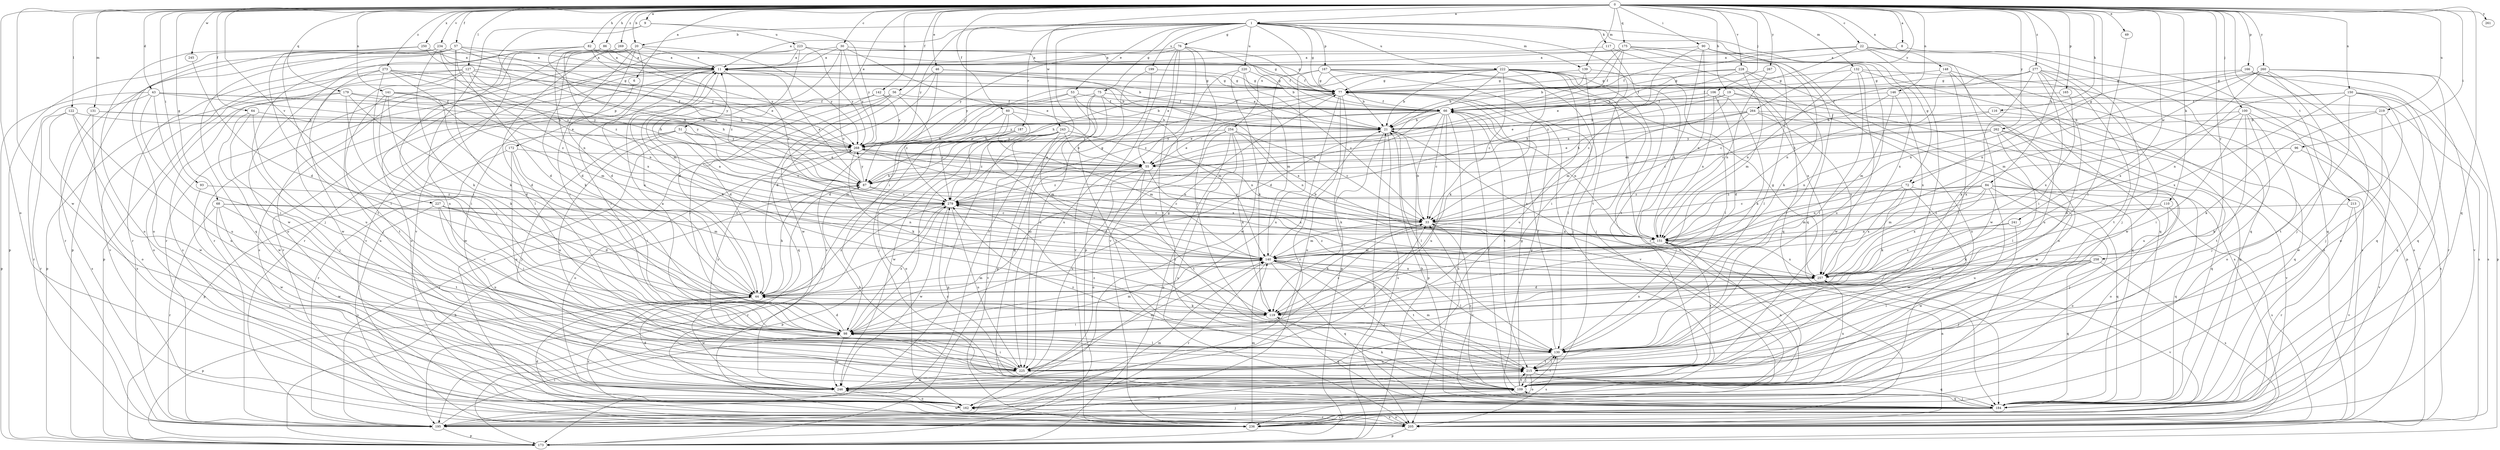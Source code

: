 strict digraph  {
0;
1;
6;
8;
9;
11;
19;
20;
21;
22;
30;
33;
43;
44;
46;
49;
51;
53;
55;
56;
57;
60;
64;
66;
68;
72;
75;
76;
77;
82;
84;
86;
87;
90;
93;
96;
98;
100;
106;
109;
110;
116;
117;
119;
122;
127;
130;
131;
132;
139;
140;
141;
142;
146;
148;
150;
151;
162;
165;
166;
167;
172;
173;
175;
179;
184;
187;
195;
199;
205;
213;
215;
219;
220;
222;
223;
225;
227;
228;
234;
236;
241;
243;
245;
246;
250;
254;
257;
258;
260;
261;
262;
264;
267;
268;
269;
273;
277;
279;
0 -> 1  [label=a];
0 -> 6  [label=a];
0 -> 8  [label=a];
0 -> 9  [label=a];
0 -> 19  [label=b];
0 -> 20  [label=b];
0 -> 22  [label=c];
0 -> 30  [label=c];
0 -> 43  [label=d];
0 -> 46  [label=e];
0 -> 49  [label=e];
0 -> 51  [label=e];
0 -> 56  [label=f];
0 -> 57  [label=f];
0 -> 60  [label=f];
0 -> 64  [label=f];
0 -> 68  [label=g];
0 -> 72  [label=g];
0 -> 82  [label=h];
0 -> 84  [label=h];
0 -> 86  [label=h];
0 -> 90  [label=i];
0 -> 93  [label=i];
0 -> 96  [label=i];
0 -> 100  [label=j];
0 -> 106  [label=j];
0 -> 110  [label=k];
0 -> 116  [label=k];
0 -> 122  [label=l];
0 -> 127  [label=l];
0 -> 131  [label=m];
0 -> 132  [label=m];
0 -> 139  [label=m];
0 -> 141  [label=n];
0 -> 142  [label=n];
0 -> 146  [label=n];
0 -> 148  [label=n];
0 -> 150  [label=n];
0 -> 162  [label=o];
0 -> 165  [label=p];
0 -> 166  [label=p];
0 -> 175  [label=q];
0 -> 179  [label=q];
0 -> 184  [label=q];
0 -> 213  [label=t];
0 -> 219  [label=u];
0 -> 227  [label=v];
0 -> 228  [label=v];
0 -> 234  [label=v];
0 -> 241  [label=w];
0 -> 243  [label=w];
0 -> 245  [label=w];
0 -> 246  [label=w];
0 -> 250  [label=x];
0 -> 258  [label=y];
0 -> 260  [label=y];
0 -> 261  [label=y];
0 -> 262  [label=y];
0 -> 264  [label=y];
0 -> 267  [label=y];
0 -> 269  [label=z];
0 -> 273  [label=z];
0 -> 277  [label=z];
1 -> 11  [label=a];
1 -> 20  [label=b];
1 -> 53  [label=e];
1 -> 72  [label=g];
1 -> 75  [label=g];
1 -> 76  [label=g];
1 -> 77  [label=g];
1 -> 98  [label=i];
1 -> 117  [label=k];
1 -> 139  [label=m];
1 -> 167  [label=p];
1 -> 184  [label=q];
1 -> 187  [label=r];
1 -> 195  [label=r];
1 -> 199  [label=s];
1 -> 215  [label=t];
1 -> 220  [label=u];
1 -> 222  [label=u];
1 -> 254  [label=x];
1 -> 268  [label=y];
6 -> 172  [label=p];
8 -> 11  [label=a];
8 -> 184  [label=q];
9 -> 223  [label=u];
9 -> 225  [label=u];
9 -> 236  [label=v];
9 -> 268  [label=y];
11 -> 77  [label=g];
11 -> 98  [label=i];
11 -> 119  [label=k];
11 -> 162  [label=o];
11 -> 205  [label=s];
11 -> 236  [label=v];
11 -> 279  [label=z];
19 -> 66  [label=f];
19 -> 87  [label=h];
19 -> 140  [label=m];
19 -> 184  [label=q];
19 -> 205  [label=s];
20 -> 11  [label=a];
20 -> 44  [label=d];
20 -> 98  [label=i];
20 -> 130  [label=l];
20 -> 162  [label=o];
20 -> 195  [label=r];
20 -> 257  [label=x];
20 -> 268  [label=y];
21 -> 11  [label=a];
21 -> 119  [label=k];
21 -> 130  [label=l];
21 -> 205  [label=s];
21 -> 257  [label=x];
21 -> 268  [label=y];
22 -> 11  [label=a];
22 -> 55  [label=e];
22 -> 66  [label=f];
22 -> 109  [label=j];
22 -> 184  [label=q];
22 -> 215  [label=t];
22 -> 246  [label=w];
30 -> 11  [label=a];
30 -> 33  [label=c];
30 -> 44  [label=d];
30 -> 55  [label=e];
30 -> 66  [label=f];
30 -> 195  [label=r];
30 -> 268  [label=y];
33 -> 21  [label=b];
33 -> 119  [label=k];
33 -> 140  [label=m];
33 -> 151  [label=n];
43 -> 55  [label=e];
43 -> 66  [label=f];
43 -> 98  [label=i];
43 -> 173  [label=p];
43 -> 195  [label=r];
43 -> 225  [label=u];
43 -> 268  [label=y];
44 -> 11  [label=a];
44 -> 87  [label=h];
44 -> 119  [label=k];
44 -> 140  [label=m];
44 -> 173  [label=p];
44 -> 205  [label=s];
44 -> 246  [label=w];
44 -> 279  [label=z];
46 -> 44  [label=d];
46 -> 77  [label=g];
46 -> 236  [label=v];
46 -> 246  [label=w];
46 -> 257  [label=x];
49 -> 130  [label=l];
51 -> 33  [label=c];
51 -> 109  [label=j];
51 -> 140  [label=m];
51 -> 195  [label=r];
51 -> 225  [label=u];
51 -> 268  [label=y];
53 -> 66  [label=f];
53 -> 87  [label=h];
53 -> 109  [label=j];
53 -> 140  [label=m];
53 -> 268  [label=y];
55 -> 87  [label=h];
55 -> 162  [label=o];
55 -> 215  [label=t];
55 -> 225  [label=u];
55 -> 257  [label=x];
55 -> 279  [label=z];
56 -> 44  [label=d];
56 -> 66  [label=f];
56 -> 98  [label=i];
56 -> 184  [label=q];
56 -> 279  [label=z];
57 -> 11  [label=a];
57 -> 44  [label=d];
57 -> 55  [label=e];
57 -> 87  [label=h];
57 -> 109  [label=j];
57 -> 119  [label=k];
57 -> 173  [label=p];
57 -> 184  [label=q];
60 -> 21  [label=b];
60 -> 109  [label=j];
60 -> 130  [label=l];
60 -> 195  [label=r];
60 -> 279  [label=z];
64 -> 21  [label=b];
64 -> 109  [label=j];
64 -> 225  [label=u];
64 -> 246  [label=w];
66 -> 21  [label=b];
66 -> 33  [label=c];
66 -> 55  [label=e];
66 -> 151  [label=n];
66 -> 173  [label=p];
66 -> 205  [label=s];
66 -> 215  [label=t];
66 -> 225  [label=u];
66 -> 268  [label=y];
66 -> 279  [label=z];
68 -> 33  [label=c];
68 -> 151  [label=n];
68 -> 162  [label=o];
68 -> 195  [label=r];
68 -> 215  [label=t];
68 -> 246  [label=w];
72 -> 119  [label=k];
72 -> 140  [label=m];
72 -> 184  [label=q];
72 -> 246  [label=w];
72 -> 257  [label=x];
72 -> 279  [label=z];
75 -> 21  [label=b];
75 -> 44  [label=d];
75 -> 66  [label=f];
75 -> 173  [label=p];
75 -> 184  [label=q];
75 -> 225  [label=u];
76 -> 11  [label=a];
76 -> 21  [label=b];
76 -> 55  [label=e];
76 -> 130  [label=l];
76 -> 173  [label=p];
76 -> 215  [label=t];
76 -> 236  [label=v];
76 -> 268  [label=y];
77 -> 66  [label=f];
77 -> 87  [label=h];
77 -> 162  [label=o];
77 -> 173  [label=p];
77 -> 195  [label=r];
77 -> 236  [label=v];
77 -> 279  [label=z];
82 -> 11  [label=a];
82 -> 21  [label=b];
82 -> 77  [label=g];
82 -> 87  [label=h];
82 -> 98  [label=i];
82 -> 195  [label=r];
84 -> 33  [label=c];
84 -> 109  [label=j];
84 -> 140  [label=m];
84 -> 151  [label=n];
84 -> 162  [label=o];
84 -> 184  [label=q];
84 -> 225  [label=u];
84 -> 257  [label=x];
84 -> 279  [label=z];
86 -> 11  [label=a];
86 -> 44  [label=d];
86 -> 246  [label=w];
86 -> 268  [label=y];
86 -> 279  [label=z];
87 -> 11  [label=a];
87 -> 33  [label=c];
87 -> 268  [label=y];
87 -> 279  [label=z];
90 -> 11  [label=a];
90 -> 130  [label=l];
90 -> 151  [label=n];
90 -> 162  [label=o];
90 -> 184  [label=q];
90 -> 195  [label=r];
90 -> 279  [label=z];
93 -> 246  [label=w];
93 -> 279  [label=z];
96 -> 55  [label=e];
96 -> 119  [label=k];
96 -> 236  [label=v];
98 -> 11  [label=a];
98 -> 33  [label=c];
98 -> 44  [label=d];
98 -> 77  [label=g];
98 -> 130  [label=l];
98 -> 140  [label=m];
98 -> 246  [label=w];
98 -> 279  [label=z];
100 -> 21  [label=b];
100 -> 98  [label=i];
100 -> 109  [label=j];
100 -> 162  [label=o];
100 -> 205  [label=s];
100 -> 215  [label=t];
100 -> 257  [label=x];
106 -> 44  [label=d];
106 -> 55  [label=e];
106 -> 66  [label=f];
106 -> 119  [label=k];
106 -> 151  [label=n];
109 -> 33  [label=c];
109 -> 66  [label=f];
109 -> 77  [label=g];
109 -> 87  [label=h];
109 -> 119  [label=k];
109 -> 130  [label=l];
109 -> 151  [label=n];
109 -> 184  [label=q];
109 -> 215  [label=t];
109 -> 257  [label=x];
109 -> 279  [label=z];
110 -> 33  [label=c];
110 -> 119  [label=k];
110 -> 162  [label=o];
110 -> 205  [label=s];
116 -> 21  [label=b];
116 -> 87  [label=h];
116 -> 184  [label=q];
117 -> 11  [label=a];
117 -> 184  [label=q];
117 -> 215  [label=t];
119 -> 98  [label=i];
119 -> 184  [label=q];
119 -> 279  [label=z];
122 -> 21  [label=b];
122 -> 195  [label=r];
122 -> 205  [label=s];
122 -> 225  [label=u];
122 -> 246  [label=w];
127 -> 77  [label=g];
127 -> 87  [label=h];
127 -> 109  [label=j];
127 -> 151  [label=n];
127 -> 173  [label=p];
127 -> 205  [label=s];
127 -> 246  [label=w];
127 -> 268  [label=y];
130 -> 66  [label=f];
130 -> 151  [label=n];
130 -> 205  [label=s];
130 -> 215  [label=t];
130 -> 225  [label=u];
130 -> 279  [label=z];
131 -> 21  [label=b];
131 -> 162  [label=o];
131 -> 205  [label=s];
131 -> 268  [label=y];
132 -> 77  [label=g];
132 -> 130  [label=l];
132 -> 151  [label=n];
132 -> 173  [label=p];
132 -> 205  [label=s];
132 -> 246  [label=w];
139 -> 21  [label=b];
139 -> 77  [label=g];
139 -> 98  [label=i];
139 -> 130  [label=l];
140 -> 11  [label=a];
140 -> 21  [label=b];
140 -> 98  [label=i];
140 -> 109  [label=j];
140 -> 130  [label=l];
140 -> 184  [label=q];
140 -> 195  [label=r];
140 -> 215  [label=t];
140 -> 257  [label=x];
141 -> 66  [label=f];
141 -> 98  [label=i];
141 -> 119  [label=k];
141 -> 140  [label=m];
141 -> 215  [label=t];
141 -> 279  [label=z];
142 -> 66  [label=f];
142 -> 236  [label=v];
142 -> 246  [label=w];
142 -> 268  [label=y];
146 -> 33  [label=c];
146 -> 66  [label=f];
146 -> 140  [label=m];
146 -> 205  [label=s];
146 -> 257  [label=x];
148 -> 77  [label=g];
148 -> 130  [label=l];
148 -> 151  [label=n];
148 -> 205  [label=s];
148 -> 225  [label=u];
150 -> 66  [label=f];
150 -> 109  [label=j];
150 -> 151  [label=n];
150 -> 184  [label=q];
150 -> 205  [label=s];
150 -> 215  [label=t];
150 -> 257  [label=x];
151 -> 140  [label=m];
151 -> 215  [label=t];
151 -> 257  [label=x];
151 -> 268  [label=y];
162 -> 205  [label=s];
165 -> 66  [label=f];
165 -> 257  [label=x];
166 -> 77  [label=g];
166 -> 151  [label=n];
166 -> 184  [label=q];
166 -> 195  [label=r];
166 -> 236  [label=v];
167 -> 21  [label=b];
167 -> 77  [label=g];
167 -> 109  [label=j];
167 -> 130  [label=l];
167 -> 151  [label=n];
167 -> 225  [label=u];
167 -> 246  [label=w];
172 -> 55  [label=e];
172 -> 98  [label=i];
172 -> 130  [label=l];
172 -> 173  [label=p];
172 -> 225  [label=u];
173 -> 21  [label=b];
173 -> 87  [label=h];
175 -> 11  [label=a];
175 -> 21  [label=b];
175 -> 66  [label=f];
175 -> 119  [label=k];
175 -> 225  [label=u];
175 -> 257  [label=x];
175 -> 268  [label=y];
179 -> 44  [label=d];
179 -> 66  [label=f];
179 -> 98  [label=i];
179 -> 162  [label=o];
179 -> 173  [label=p];
179 -> 268  [label=y];
184 -> 21  [label=b];
184 -> 33  [label=c];
184 -> 77  [label=g];
184 -> 109  [label=j];
184 -> 195  [label=r];
184 -> 236  [label=v];
187 -> 98  [label=i];
187 -> 140  [label=m];
187 -> 268  [label=y];
195 -> 98  [label=i];
195 -> 109  [label=j];
195 -> 140  [label=m];
195 -> 173  [label=p];
195 -> 215  [label=t];
199 -> 77  [label=g];
199 -> 225  [label=u];
199 -> 236  [label=v];
205 -> 44  [label=d];
205 -> 151  [label=n];
205 -> 162  [label=o];
205 -> 173  [label=p];
205 -> 246  [label=w];
213 -> 33  [label=c];
213 -> 195  [label=r];
213 -> 236  [label=v];
215 -> 109  [label=j];
215 -> 130  [label=l];
215 -> 140  [label=m];
215 -> 162  [label=o];
215 -> 184  [label=q];
215 -> 279  [label=z];
219 -> 21  [label=b];
219 -> 119  [label=k];
219 -> 236  [label=v];
219 -> 246  [label=w];
220 -> 33  [label=c];
220 -> 77  [label=g];
220 -> 119  [label=k];
220 -> 140  [label=m];
220 -> 225  [label=u];
222 -> 21  [label=b];
222 -> 33  [label=c];
222 -> 44  [label=d];
222 -> 77  [label=g];
222 -> 87  [label=h];
222 -> 109  [label=j];
222 -> 119  [label=k];
222 -> 151  [label=n];
222 -> 225  [label=u];
222 -> 236  [label=v];
222 -> 257  [label=x];
222 -> 268  [label=y];
223 -> 11  [label=a];
223 -> 66  [label=f];
223 -> 77  [label=g];
223 -> 140  [label=m];
223 -> 195  [label=r];
223 -> 236  [label=v];
223 -> 268  [label=y];
225 -> 98  [label=i];
225 -> 140  [label=m];
225 -> 246  [label=w];
225 -> 268  [label=y];
227 -> 33  [label=c];
227 -> 44  [label=d];
227 -> 98  [label=i];
227 -> 140  [label=m];
227 -> 205  [label=s];
227 -> 225  [label=u];
228 -> 33  [label=c];
228 -> 66  [label=f];
228 -> 77  [label=g];
228 -> 130  [label=l];
228 -> 140  [label=m];
228 -> 162  [label=o];
234 -> 11  [label=a];
234 -> 87  [label=h];
234 -> 119  [label=k];
234 -> 130  [label=l];
234 -> 151  [label=n];
234 -> 162  [label=o];
234 -> 173  [label=p];
236 -> 140  [label=m];
241 -> 151  [label=n];
241 -> 246  [label=w];
241 -> 257  [label=x];
243 -> 55  [label=e];
243 -> 140  [label=m];
243 -> 151  [label=n];
243 -> 162  [label=o];
243 -> 173  [label=p];
243 -> 236  [label=v];
243 -> 246  [label=w];
243 -> 268  [label=y];
243 -> 279  [label=z];
245 -> 44  [label=d];
246 -> 33  [label=c];
246 -> 44  [label=d];
246 -> 162  [label=o];
250 -> 11  [label=a];
250 -> 162  [label=o];
250 -> 215  [label=t];
250 -> 268  [label=y];
254 -> 33  [label=c];
254 -> 55  [label=e];
254 -> 98  [label=i];
254 -> 119  [label=k];
254 -> 151  [label=n];
254 -> 173  [label=p];
254 -> 205  [label=s];
254 -> 268  [label=y];
257 -> 44  [label=d];
257 -> 77  [label=g];
257 -> 236  [label=v];
257 -> 279  [label=z];
258 -> 44  [label=d];
258 -> 109  [label=j];
258 -> 130  [label=l];
258 -> 184  [label=q];
258 -> 205  [label=s];
258 -> 257  [label=x];
260 -> 77  [label=g];
260 -> 109  [label=j];
260 -> 140  [label=m];
260 -> 151  [label=n];
260 -> 162  [label=o];
260 -> 173  [label=p];
260 -> 184  [label=q];
260 -> 257  [label=x];
262 -> 55  [label=e];
262 -> 130  [label=l];
262 -> 151  [label=n];
262 -> 184  [label=q];
262 -> 236  [label=v];
262 -> 246  [label=w];
262 -> 268  [label=y];
264 -> 21  [label=b];
264 -> 33  [label=c];
264 -> 55  [label=e];
264 -> 87  [label=h];
264 -> 184  [label=q];
264 -> 225  [label=u];
264 -> 257  [label=x];
267 -> 77  [label=g];
267 -> 151  [label=n];
268 -> 55  [label=e];
268 -> 119  [label=k];
268 -> 151  [label=n];
268 -> 162  [label=o];
268 -> 195  [label=r];
268 -> 257  [label=x];
269 -> 11  [label=a];
269 -> 119  [label=k];
269 -> 195  [label=r];
269 -> 279  [label=z];
273 -> 21  [label=b];
273 -> 44  [label=d];
273 -> 77  [label=g];
273 -> 87  [label=h];
273 -> 98  [label=i];
273 -> 225  [label=u];
273 -> 236  [label=v];
277 -> 33  [label=c];
277 -> 66  [label=f];
277 -> 77  [label=g];
277 -> 98  [label=i];
277 -> 119  [label=k];
277 -> 130  [label=l];
277 -> 205  [label=s];
277 -> 215  [label=t];
277 -> 246  [label=w];
279 -> 33  [label=c];
279 -> 77  [label=g];
279 -> 173  [label=p];
279 -> 195  [label=r];
279 -> 225  [label=u];
279 -> 246  [label=w];
}
